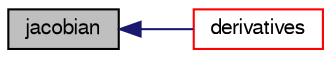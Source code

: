 digraph "jacobian"
{
  bgcolor="transparent";
  edge [fontname="FreeSans",fontsize="10",labelfontname="FreeSans",labelfontsize="10"];
  node [fontname="FreeSans",fontsize="10",shape=record];
  rankdir="LR";
  Node316 [label="jacobian",height=0.2,width=0.4,color="black", fillcolor="grey75", style="filled", fontcolor="black"];
  Node316 -> Node317 [dir="back",color="midnightblue",fontsize="10",style="solid",fontname="FreeSans"];
  Node317 [label="derivatives",height=0.2,width=0.4,color="red",URL="$a30190.html#a64292f781b46b9de721eeb9f54c19e56",tooltip="Calculate the derivatives in dydx. "];
}
